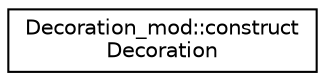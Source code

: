 digraph "Graphical Class Hierarchy"
{
 // LATEX_PDF_SIZE
  edge [fontname="Helvetica",fontsize="10",labelfontname="Helvetica",labelfontsize="10"];
  node [fontname="Helvetica",fontsize="10",shape=record];
  rankdir="LR";
  Node0 [label="Decoration_mod::construct\lDecoration",height=0.2,width=0.4,color="black", fillcolor="white", style="filled",URL="$interfaceDecoration__mod_1_1constructDecoration.html",tooltip="The constructor of the Decoration_type class."];
}
